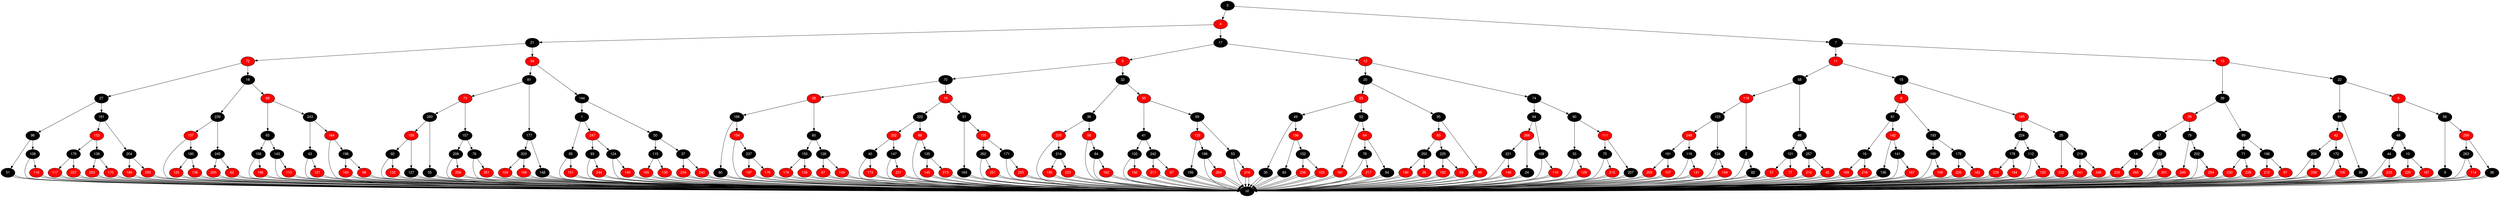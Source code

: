 digraph RB_Teste {
	node [fontname="Helvetica,Arial,sans-serif" style="filled"]
	edge [fontname="Helvetica,Arial,sans-serif" color="black"]

	{
		node [fillcolor=" black" fontcolor=" white"] nil 
		node [fillcolor=" black" fontcolor=" white"] 3 
		node [fillcolor=" red" fontcolor=" white"] 4 
		node [fillcolor=" black" fontcolor=" white"] 21 
		node [fillcolor=" red" fontcolor=" white"] 72 
		node [fillcolor=" black" fontcolor=" white"] 27 
		node [fillcolor=" black" fontcolor=" white"] 96 
		node [fillcolor=" black" fontcolor=" white"] 51 
		node [fillcolor=" black" fontcolor=" white"] 108 
		node [fillcolor=" red" fontcolor=" white"] 116 
		node [fillcolor=" black" fontcolor=" white"] 161 
		node [fillcolor=" red" fontcolor=" white"] 153 
		node [fillcolor=" black" fontcolor=" white"] 179 
		node [fillcolor=" red" fontcolor=" white"] 117 
		node [fillcolor=" red" fontcolor=" white"] 227 
		node [fillcolor=" black" fontcolor=" white"] 139 
		node [fillcolor=" red" fontcolor=" white"] 253 
		node [fillcolor=" red" fontcolor=" white"] 170 
		node [fillcolor=" black" fontcolor=" white"] 204 
		node [fillcolor=" red" fontcolor=" white"] 189 
		node [fillcolor=" red" fontcolor=" white"] 259 
		node [fillcolor=" black" fontcolor=" white"] 18 
		node [fillcolor=" black" fontcolor=" white"] 239 
		node [fillcolor=" red" fontcolor=" white"] 137 
		node [fillcolor=" black" fontcolor=" white"] 180 
		node [fillcolor=" red" fontcolor=" white"] 125 
		node [fillcolor=" red" fontcolor=" white"] 138 
		node [fillcolor=" black" fontcolor=" white"] 245 
		node [fillcolor=" red" fontcolor=" white"] 200 
		node [fillcolor=" red" fontcolor=" white"] 62 
		node [fillcolor=" red" fontcolor=" white"] 68 
		node [fillcolor=" black" fontcolor=" white"] 65 
		node [fillcolor=" black" fontcolor=" white"] 158 
		node [fillcolor=" red" fontcolor=" white"] 186 
		node [fillcolor=" black" fontcolor=" white"] 143 
		node [fillcolor=" red" fontcolor=" white"] 113 
		node [fillcolor=" black" fontcolor=" white"] 243 
		node [fillcolor=" black" fontcolor=" white"] 43 
		node [fillcolor=" red" fontcolor=" white"] 121 
		node [fillcolor=" red" fontcolor=" white"] 164 
		node [fillcolor=" black" fontcolor=" white"] 198 
		node [fillcolor=" red" fontcolor=" white"] 160 
		node [fillcolor=" red" fontcolor=" white"] 98 
		node [fillcolor=" red" fontcolor=" white"] 34 
		node [fillcolor=" black" fontcolor=" white"] 81 
		node [fillcolor=" red" fontcolor=" white"] 73 
		node [fillcolor=" black" fontcolor=" white"] 260 
		node [fillcolor=" red" fontcolor=" white"] 159 
		node [fillcolor=" black" fontcolor=" white"] 92 
		node [fillcolor=" red" fontcolor=" white"] 132 
		node [fillcolor=" black" fontcolor=" white"] 127 
		node [fillcolor=" black" fontcolor=" white"] 55 
		node [fillcolor=" black" fontcolor=" white"] 157 
		node [fillcolor=" black" fontcolor=" white"] 208 
		node [fillcolor=" red" fontcolor=" white"] 256 
		node [fillcolor=" black" fontcolor=" white"] 76 
		node [fillcolor=" red" fontcolor=" white"] 261 
		node [fillcolor=" black" fontcolor=" white"] 177 
		node [fillcolor=" black" fontcolor=" white"] 203 
		node [fillcolor=" red" fontcolor=" white"] 104 
		node [fillcolor=" red" fontcolor=" white"] 168 
		node [fillcolor=" black" fontcolor=" white"] 148 
		node [fillcolor=" black" fontcolor=" white"] 144 
		node [fillcolor=" black" fontcolor=" white"] 1 
		node [fillcolor=" black" fontcolor=" white"] 85 
		node [fillcolor=" red" fontcolor=" white"] 151 
		node [fillcolor=" red" fontcolor=" white"] 247 
		node [fillcolor=" black" fontcolor=" white"] 93 
		node [fillcolor=" red" fontcolor=" white"] 244 
		node [fillcolor=" black" fontcolor=" white"] 124 
		node [fillcolor=" red" fontcolor=" white"] 140 
		node [fillcolor=" black" fontcolor=" white"] 50 
		node [fillcolor=" black" fontcolor=" white"] 115 
		node [fillcolor=" red" fontcolor=" white"] 165 
		node [fillcolor=" red" fontcolor=" white"] 130 
		node [fillcolor=" black" fontcolor=" white"] 37 
		node [fillcolor=" red" fontcolor=" white"] 234 
		node [fillcolor=" red" fontcolor=" white"] 240 
		node [fillcolor=" black" fontcolor=" white"] 17 
		node [fillcolor=" red" fontcolor=" white"] 5 
		node [fillcolor=" black" fontcolor=" white"] 70 
		node [fillcolor=" red" fontcolor=" white"] 28 
		node [fillcolor=" black" fontcolor=" white"] 166 
		node [fillcolor=" black" fontcolor=" white"] 80 
		node [fillcolor=" red" fontcolor=" white"] 154 
		node [fillcolor=" black" fontcolor=" white"] 237 
		node [fillcolor=" red" fontcolor=" white"] 197 
		node [fillcolor=" red" fontcolor=" white"] 176 
		node [fillcolor=" black" fontcolor=" white"] 60 
		node [fillcolor=" black" fontcolor=" white"] 150 
		node [fillcolor=" red" fontcolor=" white"] 174 
		node [fillcolor=" red" fontcolor=" white"] 126 
		node [fillcolor=" black" fontcolor=" white"] 128 
		node [fillcolor=" red" fontcolor=" white"] 67 
		node [fillcolor=" red" fontcolor=" white"] 149 
		node [fillcolor=" red" fontcolor=" white"] 19 
		node [fillcolor=" black" fontcolor=" white"] 222 
		node [fillcolor=" red" fontcolor=" white"] 252 
		node [fillcolor=" black" fontcolor=" white"] 40 
		node [fillcolor=" red" fontcolor=" white"] 173 
		node [fillcolor=" black" fontcolor=" white"] 147 
		node [fillcolor=" red" fontcolor=" white"] 231 
		node [fillcolor=" red" fontcolor=" white"] 88 
		node [fillcolor=" black" fontcolor=" white"] 135 
		node [fillcolor=" red" fontcolor=" white"] 145 
		node [fillcolor=" red" fontcolor=" white"] 213 
		node [fillcolor=" black" fontcolor=" white"] 31 
		node [fillcolor=" black" fontcolor=" white"] 163 
		node [fillcolor=" red" fontcolor=" white"] 155 
		node [fillcolor=" black" fontcolor=" white"] 262 
		node [fillcolor=" red" fontcolor=" white"] 251 
		node [fillcolor=" black" fontcolor=" white"] 171 
		node [fillcolor=" red" fontcolor=" white"] 255 
		node [fillcolor=" black" fontcolor=" white"] 32 
		node [fillcolor=" black" fontcolor=" white"] 36 
		node [fillcolor=" red" fontcolor=" white"] 205 
		node [fillcolor=" black" fontcolor=" white"] 214 
		node [fillcolor=" red" fontcolor=" white"] 195 
		node [fillcolor=" red" fontcolor=" white"] 223 
		node [fillcolor=" red" fontcolor=" white"] 56 
		node [fillcolor=" black" fontcolor=" white"] 84 
		node [fillcolor=" red" fontcolor=" white"] 162 
		node [fillcolor=" red" fontcolor=" white"] 35 
		node [fillcolor=" black" fontcolor=" white"] 41 
		node [fillcolor=" black" fontcolor=" white"] 102 
		node [fillcolor=" red" fontcolor=" white"] 192 
		node [fillcolor=" black" fontcolor=" white"] 242 
		node [fillcolor=" red" fontcolor=" white"] 211 
		node [fillcolor=" red" fontcolor=" white"] 97 
		node [fillcolor=" black" fontcolor=" white"] 69 
		node [fillcolor=" red" fontcolor=" white"] 133 
		node [fillcolor=" black" fontcolor=" white"] 199 
		node [fillcolor=" black" fontcolor=" white"] 188 
		node [fillcolor=" red" fontcolor=" white"] 264 
		node [fillcolor=" black" fontcolor=" white"] 53 
		node [fillcolor=" red" fontcolor=" white"] 216 
		node [fillcolor=" red" fontcolor=" white"] 12 
		node [fillcolor=" black" fontcolor=" white"] 20 
		node [fillcolor=" red" fontcolor=" white"] 23 
		node [fillcolor=" black" fontcolor=" white"] 49 
		node [fillcolor=" black" fontcolor=" white"] 30 
		node [fillcolor=" red" fontcolor=" white"] 156 
		node [fillcolor=" black" fontcolor=" white"] 63 
		node [fillcolor=" black" fontcolor=" white"] 152 
		node [fillcolor=" red" fontcolor=" white"] 236 
		node [fillcolor=" red" fontcolor=" white"] 103 
		node [fillcolor=" black" fontcolor=" white"] 52 
		node [fillcolor=" red" fontcolor=" white"] 181 
		node [fillcolor=" red" fontcolor=" white"] 64 
		node [fillcolor=" black" fontcolor=" white"] 78 
		node [fillcolor=" red" fontcolor=" white"] 217 
		node [fillcolor=" black" fontcolor=" white"] 54 
		node [fillcolor=" black" fontcolor=" white"] 95 
		node [fillcolor=" red" fontcolor=" white"] 83 
		node [fillcolor=" black" fontcolor=" white"] 250 
		node [fillcolor=" red" fontcolor=" white"] 190 
		node [fillcolor=" red" fontcolor=" white"] 26 
		node [fillcolor=" black" fontcolor=" white"] 225 
		node [fillcolor=" red" fontcolor=" white"] 182 
		node [fillcolor=" red" fontcolor=" white"] 59 
		node [fillcolor=" red" fontcolor=" white"] 99 
		node [fillcolor=" black" fontcolor=" white"] 74 
		node [fillcolor=" black" fontcolor=" white"] 94 
		node [fillcolor=" red" fontcolor=" white"] 266 
		node [fillcolor=" black" fontcolor=" white"] 221 
		node [fillcolor=" red" fontcolor=" white"] 146 
		node [fillcolor=" black" fontcolor=" white"] 24 
		node [fillcolor=" black" fontcolor=" white"] 109 
		node [fillcolor=" red" fontcolor=" white"] 110 
		node [fillcolor=" black" fontcolor=" white"] 90 
		node [fillcolor=" black" fontcolor=" white"] 33 
		node [fillcolor=" red" fontcolor=" white"] 129 
		node [fillcolor=" red" fontcolor=" white"] 111 
		node [fillcolor=" black" fontcolor=" white"] 75 
		node [fillcolor=" red" fontcolor=" white"] 215 
		node [fillcolor=" black" fontcolor=" white"] 207 
		node [fillcolor=" black" fontcolor=" white"] 7 
		node [fillcolor=" red" fontcolor=" white"] 11 
		node [fillcolor=" black" fontcolor=" white"] 58 
		node [fillcolor=" red" fontcolor=" white"] 118 
		node [fillcolor=" black" fontcolor=" white"] 123 
		node [fillcolor=" red" fontcolor=" white"] 248 
		node [fillcolor=" black" fontcolor=" white"] 191 
		node [fillcolor=" red" fontcolor=" white"] 209 
		node [fillcolor=" red" fontcolor=" white"] 107 
		node [fillcolor=" black" fontcolor=" white"] 119 
		node [fillcolor=" red" fontcolor=" white"] 131 
		node [fillcolor=" black" fontcolor=" white"] 134 
		node [fillcolor=" red" fontcolor=" white"] 194 
		node [fillcolor=" black" fontcolor=" white"] 2 
		node [fillcolor=" black" fontcolor=" white"] 82 
		node [fillcolor=" black" fontcolor=" white"] 46 
		node [fillcolor=" black" fontcolor=" white"] 101 
		node [fillcolor=" red" fontcolor=" white"] 57 
		node [fillcolor=" red" fontcolor=" white"] 77 
		node [fillcolor=" black" fontcolor=" white"] 257 
		node [fillcolor=" red" fontcolor=" white"] 210 
		node [fillcolor=" red" fontcolor=" white"] 45 
		node [fillcolor=" black" fontcolor=" white"] 15 
		node [fillcolor=" red" fontcolor=" white"] 8 
		node [fillcolor=" black" fontcolor=" white"] 61 
		node [fillcolor=" black" fontcolor=" white"] 16 
		node [fillcolor=" red" fontcolor=" white"] 169 
		node [fillcolor=" red" fontcolor=" white"] 218 
		node [fillcolor=" red" fontcolor=" white"] 142 
		node [fillcolor=" black" fontcolor=" white"] 136 
		node [fillcolor=" black" fontcolor=" white"] 141 
		node [fillcolor=" red" fontcolor=" white"] 187 
		node [fillcolor=" black" fontcolor=" white"] 193 
		node [fillcolor=" black" fontcolor=" white"] 100 
		node [fillcolor=" red" fontcolor=" white"] 106 
		node [fillcolor=" black" fontcolor=" white"] 175 
		node [fillcolor=" red" fontcolor=" white"] 226 
		node [fillcolor=" red" fontcolor=" white"] 183 
		node [fillcolor=" red" fontcolor=" white"] 185 
		node [fillcolor=" black" fontcolor=" white"] 224 
		node [fillcolor=" black" fontcolor=" white"] 178 
		node [fillcolor=" red" fontcolor=" white"] 229 
		node [fillcolor=" red" fontcolor=" white"] 184 
		node [fillcolor=" black" fontcolor=" white"] 112 
		node [fillcolor=" red" fontcolor=" white"] 120 
		node [fillcolor=" black" fontcolor=" white"] 25 
		node [fillcolor=" red" fontcolor=" white"] 232 
		node [fillcolor=" black" fontcolor=" white"] 219 
		node [fillcolor=" red" fontcolor=" white"] 241 
		node [fillcolor=" red" fontcolor=" white"] 246 
		node [fillcolor=" red" fontcolor=" white"] 13 
		node [fillcolor=" black" fontcolor=" white"] 39 
		node [fillcolor=" red" fontcolor=" white"] 29 
		node [fillcolor=" black" fontcolor=" white"] 47 
		node [fillcolor=" black" fontcolor=" white"] 14 
		node [fillcolor=" red" fontcolor=" white"] 235 
		node [fillcolor=" red" fontcolor=" white"] 265 
		node [fillcolor=" black" fontcolor=" white"] 122 
		node [fillcolor=" red" fontcolor=" white"] 201 
		node [fillcolor=" black" fontcolor=" white"] 79 
		node [fillcolor=" red" fontcolor=" white"] 249 
		node [fillcolor=" black" fontcolor=" white"] 202 
		node [fillcolor=" red" fontcolor=" white"] 254 
		node [fillcolor=" black" fontcolor=" white"] 89 
		node [fillcolor=" black" fontcolor=" white"] 71 
		node [fillcolor=" red" fontcolor=" white"] 230 
		node [fillcolor=" red" fontcolor=" white"] 228 
		node [fillcolor=" black" fontcolor=" white"] 196 
		node [fillcolor=" red" fontcolor=" white"] 212 
		node [fillcolor=" red" fontcolor=" white"] 87 
		node [fillcolor=" black" fontcolor=" white"] 22 
		node [fillcolor=" black" fontcolor=" white"] 91 
		node [fillcolor=" red" fontcolor=" white"] 42 
		node [fillcolor=" black" fontcolor=" white"] 206 
		node [fillcolor=" red" fontcolor=" white"] 238 
		node [fillcolor=" black" fontcolor=" white"] 172 
		node [fillcolor=" red" fontcolor=" white"] 105 
		node [fillcolor=" black" fontcolor=" white"] 86 
		node [fillcolor=" red" fontcolor=" white"] 6 
		node [fillcolor=" black" fontcolor=" white"] 48 
		node [fillcolor=" black" fontcolor=" white"] 44 
		node [fillcolor=" red" fontcolor=" white"] 233 
		node [fillcolor=" black" fontcolor=" white"] 10 
		node [fillcolor=" red" fontcolor=" white"] 220 
		node [fillcolor=" red" fontcolor=" white"] 167 
		node [fillcolor=" black" fontcolor=" white"] 66 
		node [fillcolor=" black" fontcolor=" white"] 9 
		node [fillcolor=" red" fontcolor=" white"] 258 
		node [fillcolor=" black" fontcolor=" white"] 263 
		node [fillcolor=" red" fontcolor=" white"] 114 
		node [fillcolor=" black" fontcolor=" white"] 38 
	}

	3 -> 4 
	3 -> 7 
	4 -> 21 
	4 -> 17 
	21 -> 72 
	21 -> 34 
	72 -> 27 
	72 -> 18 
	27 -> 96 
	27 -> 161 
	96 -> 51 
	96 -> 108 
	51 -> nil 
	51 -> nil 
	108 -> 116 
	108 -> nil 
	116 -> nil 
	116 -> nil 
	161 -> 153 
	161 -> 204 
	153 -> 179 
	153 -> 139 
	179 -> 117 
	179 -> 227 
	117 -> nil 
	117 -> nil 
	227 -> nil 
	227 -> nil 
	139 -> 253 
	139 -> 170 
	253 -> nil 
	253 -> nil 
	170 -> nil 
	170 -> nil 
	204 -> 189 
	204 -> 259 
	189 -> nil 
	189 -> nil 
	259 -> nil 
	259 -> nil 
	18 -> 239 
	18 -> 68 
	239 -> 137 
	239 -> 245 
	137 -> 180 
	137 -> nil 
	180 -> 125 
	180 -> 138 
	125 -> nil 
	125 -> nil 
	138 -> nil 
	138 -> nil 
	245 -> 200 
	245 -> 62 
	200 -> nil 
	200 -> nil 
	62 -> nil 
	62 -> nil 
	68 -> 65 
	68 -> 243 
	65 -> 158 
	65 -> 143 
	158 -> 186 
	158 -> nil 
	186 -> nil 
	186 -> nil 
	143 -> 113 
	143 -> nil 
	113 -> nil 
	113 -> nil 
	243 -> 43 
	243 -> 164 
	43 -> 121 
	43 -> nil 
	121 -> nil 
	121 -> nil 
	164 -> 198 
	164 -> nil 
	198 -> 160 
	198 -> 98 
	160 -> nil 
	160 -> nil 
	98 -> nil 
	98 -> nil 
	34 -> 81 
	34 -> 144 
	81 -> 73 
	81 -> 177 
	73 -> 260 
	73 -> 157 
	260 -> 159 
	260 -> 55 
	159 -> 92 
	159 -> 127 
	92 -> 132 
	92 -> nil 
	132 -> nil 
	132 -> nil 
	127 -> nil 
	127 -> nil 
	55 -> nil 
	55 -> nil 
	157 -> 208 
	157 -> 76 
	208 -> 256 
	208 -> nil 
	256 -> nil 
	256 -> nil 
	76 -> 261 
	76 -> nil 
	261 -> nil 
	261 -> nil 
	177 -> 203 
	177 -> 148 
	203 -> 104 
	203 -> 168 
	104 -> nil 
	104 -> nil 
	168 -> nil 
	168 -> nil 
	148 -> nil 
	148 -> nil 
	144 -> 1 
	144 -> 50 
	1 -> 85 
	1 -> 247 
	85 -> 151 
	85 -> nil 
	151 -> nil 
	151 -> nil 
	247 -> 93 
	247 -> 124 
	93 -> 244 
	93 -> nil 
	244 -> nil 
	244 -> nil 
	124 -> 140 
	124 -> nil 
	140 -> nil 
	140 -> nil 
	50 -> 115 
	50 -> 37 
	115 -> 165 
	115 -> 130 
	165 -> nil 
	165 -> nil 
	130 -> nil 
	130 -> nil 
	37 -> 234 
	37 -> 240 
	234 -> nil 
	234 -> nil 
	240 -> nil 
	240 -> nil 
	17 -> 5 
	17 -> 12 
	5 -> 70 
	5 -> 32 
	70 -> 28 
	70 -> 19 
	28 -> 166 
	28 -> 60 
	166 -> 80 
	166 -> 154 
	80 -> nil 
	80 -> nil 
	154 -> 237 
	154 -> nil 
	237 -> 197 
	237 -> 176 
	197 -> nil 
	197 -> nil 
	176 -> nil 
	176 -> nil 
	60 -> 150 
	60 -> 128 
	150 -> 174 
	150 -> 126 
	174 -> nil 
	174 -> nil 
	126 -> nil 
	126 -> nil 
	128 -> 67 
	128 -> 149 
	67 -> nil 
	67 -> nil 
	149 -> nil 
	149 -> nil 
	19 -> 222 
	19 -> 31 
	222 -> 252 
	222 -> 88 
	252 -> 40 
	252 -> 147 
	40 -> 173 
	40 -> nil 
	173 -> nil 
	173 -> nil 
	147 -> 231 
	147 -> nil 
	231 -> nil 
	231 -> nil 
	88 -> 135 
	88 -> nil 
	135 -> 145 
	135 -> 213 
	145 -> nil 
	145 -> nil 
	213 -> nil 
	213 -> nil 
	31 -> 163 
	31 -> 155 
	163 -> nil 
	163 -> nil 
	155 -> 262 
	155 -> 171 
	262 -> 251 
	262 -> nil 
	251 -> nil 
	251 -> nil 
	171 -> 255 
	171 -> nil 
	255 -> nil 
	255 -> nil 
	32 -> 36 
	32 -> 35 
	36 -> 205 
	36 -> 56 
	205 -> 214 
	205 -> nil 
	214 -> 195 
	214 -> 223 
	195 -> nil 
	195 -> nil 
	223 -> nil 
	223 -> nil 
	56 -> 84 
	56 -> nil 
	84 -> 162 
	84 -> nil 
	162 -> nil 
	162 -> nil 
	35 -> 41 
	35 -> 69 
	41 -> 102 
	41 -> 242 
	102 -> 192 
	102 -> nil 
	192 -> nil 
	192 -> nil 
	242 -> 211 
	242 -> 97 
	211 -> nil 
	211 -> nil 
	97 -> nil 
	97 -> nil 
	69 -> 133 
	69 -> 53 
	133 -> 199 
	133 -> 188 
	199 -> nil 
	199 -> nil 
	188 -> 264 
	188 -> nil 
	264 -> nil 
	264 -> nil 
	53 -> 216 
	53 -> nil 
	216 -> nil 
	216 -> nil 
	12 -> 20 
	12 -> 74 
	20 -> 23 
	20 -> 95 
	23 -> 49 
	23 -> 52 
	49 -> 30 
	49 -> 156 
	30 -> nil 
	30 -> nil 
	156 -> 63 
	156 -> 152 
	63 -> nil 
	63 -> nil 
	152 -> 236 
	152 -> 103 
	236 -> nil 
	236 -> nil 
	103 -> nil 
	103 -> nil 
	52 -> 181 
	52 -> 64 
	181 -> nil 
	181 -> nil 
	64 -> 78 
	64 -> 54 
	78 -> 217 
	78 -> nil 
	217 -> nil 
	217 -> nil 
	54 -> nil 
	54 -> nil 
	95 -> 83 
	95 -> 99 
	83 -> 250 
	83 -> 225 
	250 -> 190 
	250 -> 26 
	190 -> nil 
	190 -> nil 
	26 -> nil 
	26 -> nil 
	225 -> 182 
	225 -> 59 
	182 -> nil 
	182 -> nil 
	59 -> nil 
	59 -> nil 
	99 -> nil 
	99 -> nil 
	74 -> 94 
	74 -> 90 
	94 -> 266 
	94 -> 109 
	266 -> 221 
	266 -> 24 
	221 -> 146 
	221 -> nil 
	146 -> nil 
	146 -> nil 
	24 -> nil 
	24 -> nil 
	109 -> 110 
	109 -> nil 
	110 -> nil 
	110 -> nil 
	90 -> 33 
	90 -> 111 
	33 -> 129 
	33 -> nil 
	129 -> nil 
	129 -> nil 
	111 -> 75 
	111 -> 207 
	75 -> 215 
	75 -> nil 
	215 -> nil 
	215 -> nil 
	207 -> nil 
	207 -> nil 
	7 -> 11 
	7 -> 13 
	11 -> 58 
	11 -> 15 
	58 -> 118 
	58 -> 46 
	118 -> 123 
	118 -> 2 
	123 -> 248 
	123 -> 134 
	248 -> 191 
	248 -> 119 
	191 -> 209 
	191 -> 107 
	209 -> nil 
	209 -> nil 
	107 -> nil 
	107 -> nil 
	119 -> 131 
	119 -> nil 
	131 -> nil 
	131 -> nil 
	134 -> 194 
	134 -> nil 
	194 -> nil 
	194 -> nil 
	2 -> 82 
	2 -> nil 
	82 -> nil 
	82 -> nil 
	46 -> 101 
	46 -> 257 
	101 -> 57 
	101 -> 77 
	57 -> nil 
	57 -> nil 
	77 -> nil 
	77 -> nil 
	257 -> 210 
	257 -> 45 
	210 -> nil 
	210 -> nil 
	45 -> nil 
	45 -> nil 
	15 -> 8 
	15 -> 185 
	8 -> 61 
	8 -> 193 
	61 -> 16 
	61 -> 142 
	16 -> 169 
	16 -> 218 
	169 -> nil 
	169 -> nil 
	218 -> nil 
	218 -> nil 
	142 -> 136 
	142 -> 141 
	136 -> nil 
	136 -> nil 
	141 -> 187 
	141 -> nil 
	187 -> nil 
	187 -> nil 
	193 -> 100 
	193 -> 175 
	100 -> 106 
	100 -> nil 
	106 -> nil 
	106 -> nil 
	175 -> 226 
	175 -> 183 
	226 -> nil 
	226 -> nil 
	183 -> nil 
	183 -> nil 
	185 -> 224 
	185 -> 25 
	224 -> 178 
	224 -> 112 
	178 -> 229 
	178 -> 184 
	229 -> nil 
	229 -> nil 
	184 -> nil 
	184 -> nil 
	112 -> 120 
	112 -> nil 
	120 -> nil 
	120 -> nil 
	25 -> 232 
	25 -> 219 
	232 -> nil 
	232 -> nil 
	219 -> 241 
	219 -> 246 
	241 -> nil 
	241 -> nil 
	246 -> nil 
	246 -> nil 
	13 -> 39 
	13 -> 22 
	39 -> 29 
	39 -> 89 
	29 -> 47 
	29 -> 79 
	47 -> 14 
	47 -> 122 
	14 -> 235 
	14 -> 265 
	235 -> nil 
	235 -> nil 
	265 -> nil 
	265 -> nil 
	122 -> 201 
	122 -> nil 
	201 -> nil 
	201 -> nil 
	79 -> 249 
	79 -> 202 
	249 -> nil 
	249 -> nil 
	202 -> 254 
	202 -> nil 
	254 -> nil 
	254 -> nil 
	89 -> 71 
	89 -> 196 
	71 -> 230 
	71 -> 228 
	230 -> nil 
	230 -> nil 
	228 -> nil 
	228 -> nil 
	196 -> 212 
	196 -> 87 
	212 -> nil 
	212 -> nil 
	87 -> nil 
	87 -> nil 
	22 -> 91 
	22 -> 6 
	91 -> 42 
	91 -> 86 
	42 -> 206 
	42 -> 172 
	206 -> 238 
	206 -> nil 
	238 -> nil 
	238 -> nil 
	172 -> 105 
	172 -> nil 
	105 -> nil 
	105 -> nil 
	86 -> nil 
	86 -> nil 
	6 -> 48 
	6 -> 66 
	48 -> 44 
	48 -> 10 
	44 -> 233 
	44 -> nil 
	233 -> nil 
	233 -> nil 
	10 -> 220 
	10 -> 167 
	220 -> nil 
	220 -> nil 
	167 -> nil 
	167 -> nil 
	66 -> 9 
	66 -> 258 
	9 -> nil 
	9 -> nil 
	258 -> 263 
	258 -> 38 
	263 -> 114 
	263 -> nil 
	114 -> nil 
	114 -> nil 
	38 -> nil 
	38 -> nil 
}
